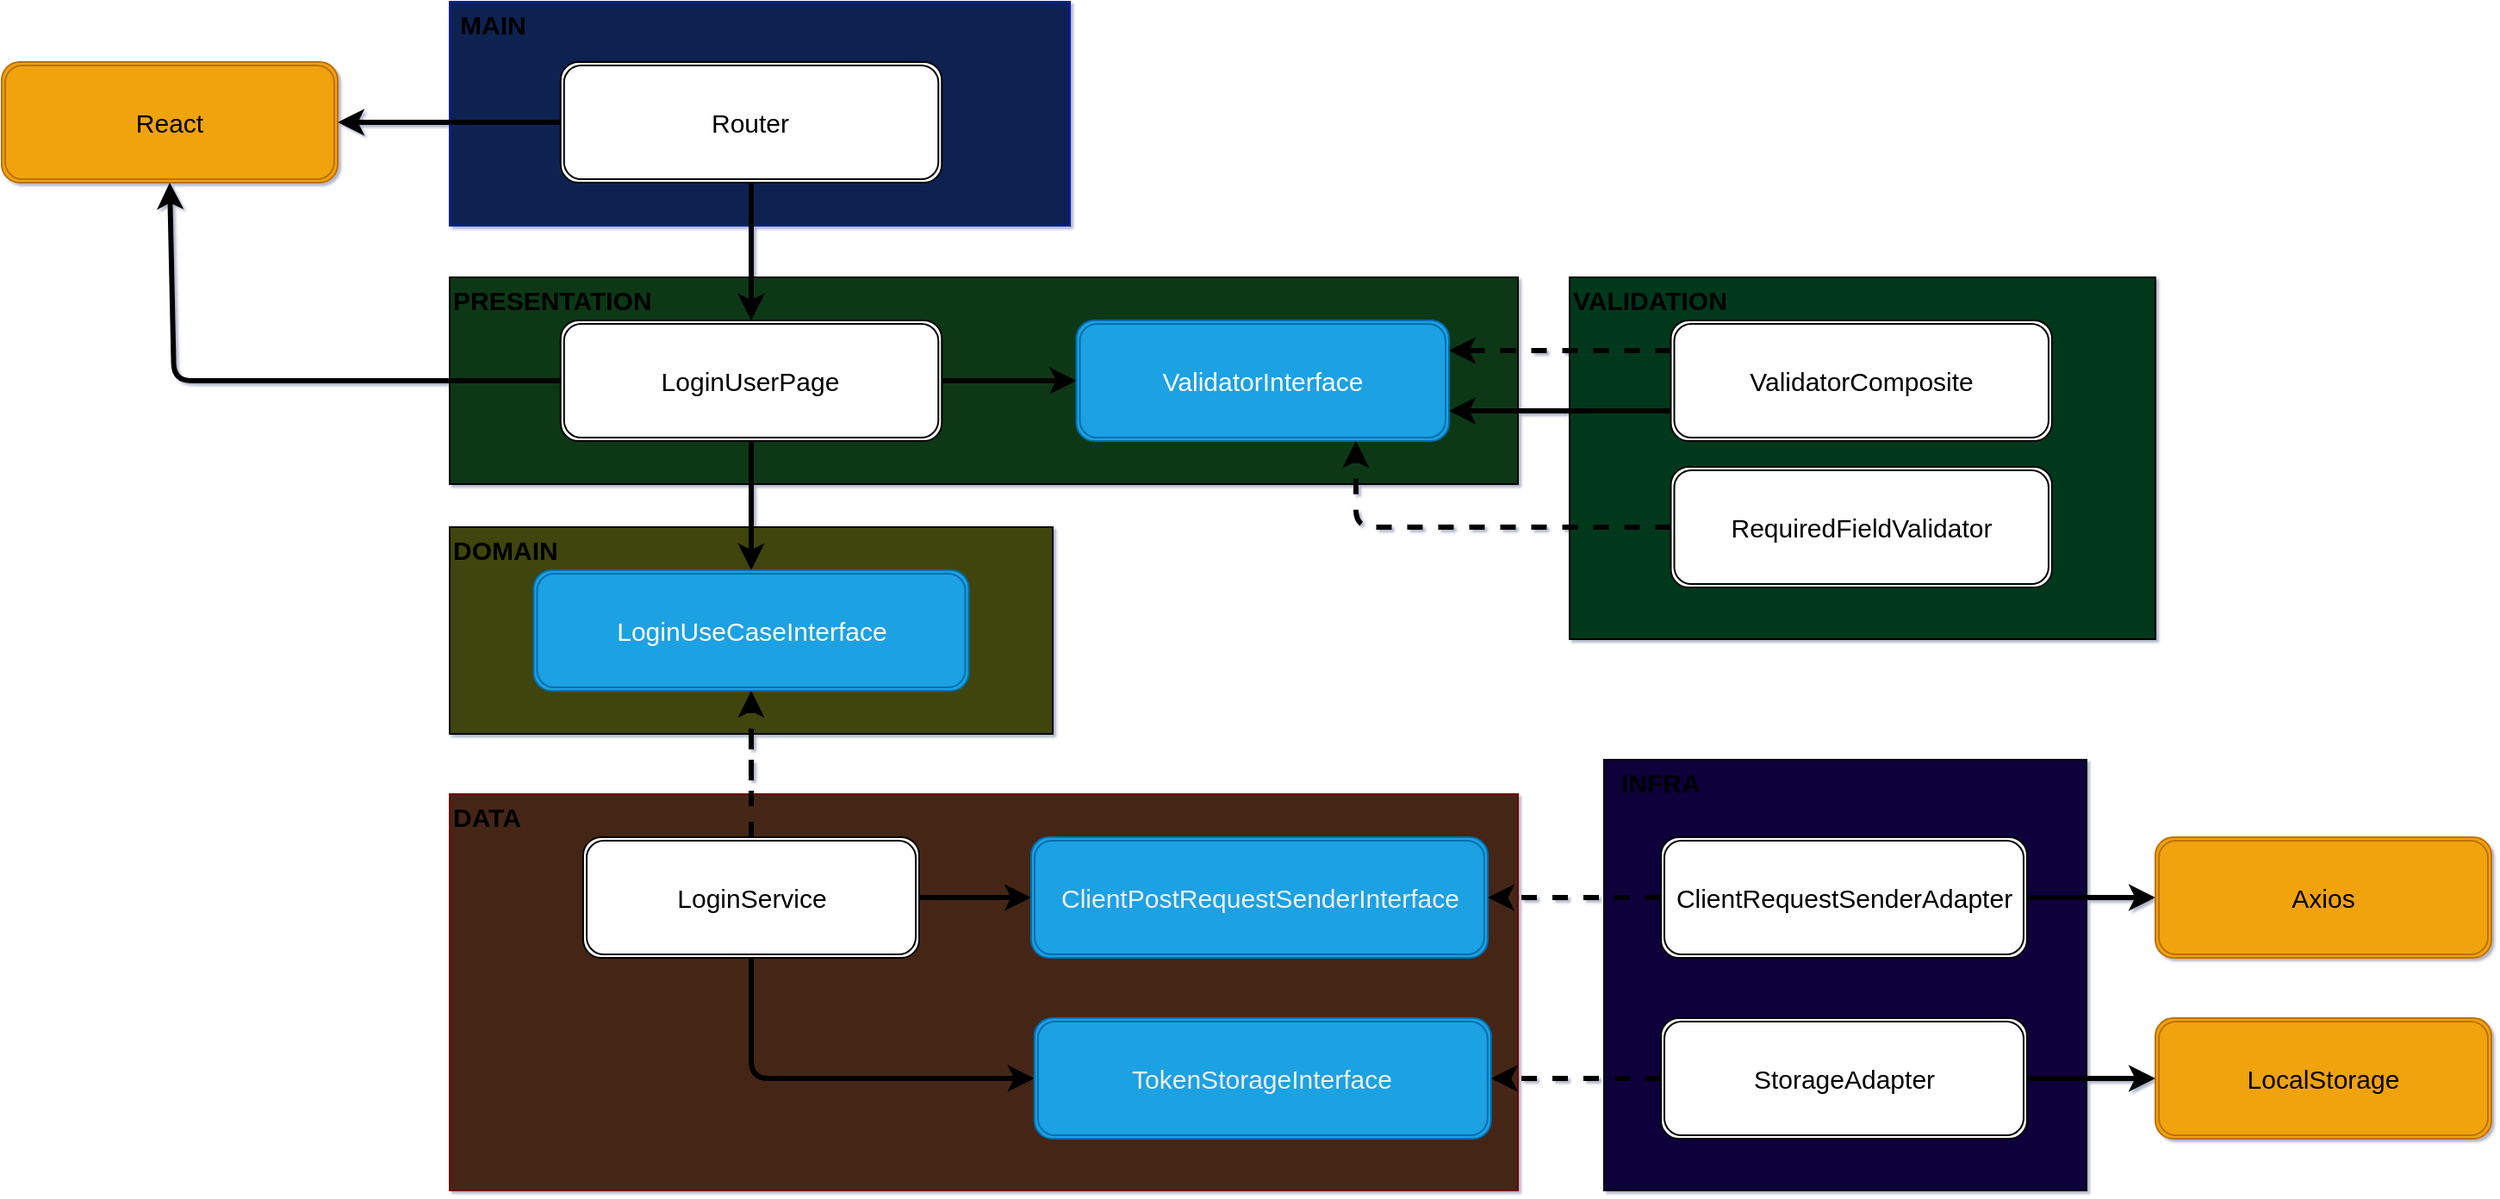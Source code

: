 <mxfile>
    <diagram id="NI4gVl3g9qLXOJn4oS7B" name="Page-1">
        <mxGraphModel dx="1201" dy="1709" grid="1" gridSize="10" guides="1" tooltips="1" connect="1" arrows="1" fold="1" page="1" pageScale="1" pageWidth="850" pageHeight="1100" math="0" shadow="1">
            <root>
                <mxCell id="0"/>
                <mxCell id="1" parent="0"/>
                <mxCell id="21" value="" style="edgeStyle=none;html=1;dashed=1;strokeWidth=3;fontSize=15;" parent="1" source="3" target="9" edge="1">
                    <mxGeometry relative="1" as="geometry"/>
                </mxCell>
                <mxCell id="3" value="" style="rounded=0;whiteSpace=wrap;html=1;fillColor=#41450C;" parent="1" vertex="1">
                    <mxGeometry x="360" y="155" width="350" height="120" as="geometry"/>
                </mxCell>
                <mxCell id="4" value="DOMAIN" style="text;strokeColor=none;fillColor=none;html=1;fontSize=15;fontStyle=1;verticalAlign=middle;align=left;" parent="1" vertex="1">
                    <mxGeometry x="360" y="155" width="60" height="25" as="geometry"/>
                </mxCell>
                <mxCell id="5" value="LoginUseCaseInterface" style="shape=ext;double=1;rounded=1;whiteSpace=wrap;html=1;fontSize=15;fillColor=#1ba1e2;fontColor=#ffffff;strokeColor=#006EAF;" parent="1" vertex="1">
                    <mxGeometry x="408.75" y="180" width="252.5" height="70" as="geometry"/>
                </mxCell>
                <mxCell id="7" value="" style="rounded=0;whiteSpace=wrap;html=1;fillColor=#452616;fontColor=#ffffff;strokeColor=#6F0000;gradientColor=none;shadow=0;" parent="1" vertex="1">
                    <mxGeometry x="360" y="310" width="620" height="230" as="geometry"/>
                </mxCell>
                <mxCell id="8" value="DATA" style="text;strokeColor=none;fillColor=none;html=1;fontSize=15;fontStyle=1;verticalAlign=middle;align=left;" parent="1" vertex="1">
                    <mxGeometry x="360" y="310" width="60" height="25" as="geometry"/>
                </mxCell>
                <mxCell id="10" style="edgeStyle=none;html=1;exitX=0.5;exitY=0;exitDx=0;exitDy=0;entryX=0.5;entryY=1;entryDx=0;entryDy=0;fontSize=15;strokeWidth=3;dashed=1;" parent="1" source="9" target="5" edge="1">
                    <mxGeometry relative="1" as="geometry"/>
                </mxCell>
                <mxCell id="13" style="edgeStyle=none;html=1;exitX=1;exitY=0.5;exitDx=0;exitDy=0;entryX=0;entryY=0.5;entryDx=0;entryDy=0;strokeWidth=3;fontSize=15;" parent="1" source="9" target="12" edge="1">
                    <mxGeometry relative="1" as="geometry"/>
                </mxCell>
                <mxCell id="76" style="edgeStyle=none;html=1;exitX=0.5;exitY=1;exitDx=0;exitDy=0;entryX=0;entryY=0.5;entryDx=0;entryDy=0;strokeWidth=3;" edge="1" parent="1" source="9" target="75">
                    <mxGeometry relative="1" as="geometry">
                        <Array as="points">
                            <mxPoint x="535" y="475"/>
                        </Array>
                    </mxGeometry>
                </mxCell>
                <mxCell id="9" value="LoginService" style="shape=ext;double=1;rounded=1;whiteSpace=wrap;html=1;fontSize=15;glass=0;" parent="1" vertex="1">
                    <mxGeometry x="437.5" y="335" width="195" height="70" as="geometry"/>
                </mxCell>
                <mxCell id="12" value="&lt;span style=&quot;color: rgb(240, 240, 240);&quot;&gt;ClientPostRequestSenderInterface&lt;/span&gt;" style="shape=ext;double=1;rounded=1;whiteSpace=wrap;html=1;fontSize=15;fillColor=#1ba1e2;fontColor=#ffffff;strokeColor=#006EAF;" parent="1" vertex="1">
                    <mxGeometry x="697.5" y="335" width="265" height="70" as="geometry"/>
                </mxCell>
                <mxCell id="14" value="" style="rounded=0;whiteSpace=wrap;html=1;fillColor=#0E003B;" parent="1" vertex="1">
                    <mxGeometry x="1030" y="290" width="280" height="250" as="geometry"/>
                </mxCell>
                <mxCell id="15" value="INFRA" style="text;strokeColor=none;fillColor=none;html=1;fontSize=15;fontStyle=1;verticalAlign=middle;align=left;" parent="1" vertex="1">
                    <mxGeometry x="1037.5" y="290" width="60" height="25" as="geometry"/>
                </mxCell>
                <mxCell id="78" style="edgeStyle=none;html=1;exitX=1;exitY=0.5;exitDx=0;exitDy=0;entryX=0;entryY=0.5;entryDx=0;entryDy=0;strokeWidth=3;" edge="1" parent="1" source="17" target="18">
                    <mxGeometry relative="1" as="geometry"/>
                </mxCell>
                <mxCell id="80" style="edgeStyle=none;html=1;exitX=0;exitY=0.5;exitDx=0;exitDy=0;entryX=1;entryY=0.5;entryDx=0;entryDy=0;strokeWidth=3;dashed=1;" edge="1" parent="1" source="17" target="12">
                    <mxGeometry relative="1" as="geometry"/>
                </mxCell>
                <mxCell id="17" value="ClientRequestSenderAdapter" style="shape=ext;double=1;rounded=1;whiteSpace=wrap;html=1;fontSize=15;" parent="1" vertex="1">
                    <mxGeometry x="1063" y="335" width="212.5" height="70" as="geometry"/>
                </mxCell>
                <mxCell id="18" value="Axios" style="shape=ext;double=1;rounded=1;whiteSpace=wrap;html=1;fontSize=15;fillColor=#f0a30a;fontColor=#000000;strokeColor=#BD7000;" parent="1" vertex="1">
                    <mxGeometry x="1350" y="335" width="195" height="70" as="geometry"/>
                </mxCell>
                <mxCell id="22" value="" style="rounded=0;whiteSpace=wrap;html=1;fillColor=#083815;" parent="1" vertex="1">
                    <mxGeometry x="360" y="10" width="620" height="120" as="geometry"/>
                </mxCell>
                <mxCell id="23" value="PRESENTATION" style="text;strokeColor=none;fillColor=none;html=1;fontSize=15;fontStyle=1;verticalAlign=middle;align=left;" parent="1" vertex="1">
                    <mxGeometry x="360" y="10" width="60" height="25" as="geometry"/>
                </mxCell>
                <mxCell id="30" style="edgeStyle=none;html=1;exitX=1;exitY=0.5;exitDx=0;exitDy=0;entryX=0;entryY=0.5;entryDx=0;entryDy=0;strokeWidth=3;fontSize=15;" parent="1" source="24" target="29" edge="1">
                    <mxGeometry relative="1" as="geometry"/>
                </mxCell>
                <mxCell id="31" style="edgeStyle=none;html=1;exitX=0.5;exitY=1;exitDx=0;exitDy=0;entryX=0.5;entryY=0;entryDx=0;entryDy=0;strokeWidth=3;fontSize=15;" parent="1" source="24" target="5" edge="1">
                    <mxGeometry relative="1" as="geometry"/>
                </mxCell>
                <mxCell id="69" style="edgeStyle=none;html=1;exitX=0;exitY=0.5;exitDx=0;exitDy=0;entryX=0.5;entryY=1;entryDx=0;entryDy=0;strokeWidth=3;fontSize=15;" parent="1" source="24" target="68" edge="1">
                    <mxGeometry relative="1" as="geometry">
                        <Array as="points">
                            <mxPoint x="200" y="70"/>
                        </Array>
                    </mxGeometry>
                </mxCell>
                <mxCell id="24" value="LoginUserPage" style="shape=ext;double=1;rounded=1;whiteSpace=wrap;html=1;fontSize=15;" parent="1" vertex="1">
                    <mxGeometry x="424.38" y="35" width="221.25" height="70" as="geometry"/>
                </mxCell>
                <mxCell id="29" value="ValidatorInterface" style="shape=ext;double=1;rounded=1;whiteSpace=wrap;html=1;fontSize=15;fillColor=#1ba1e2;fontColor=#ffffff;strokeColor=#006EAF;" parent="1" vertex="1">
                    <mxGeometry x="723.75" y="35" width="216.25" height="70" as="geometry"/>
                </mxCell>
                <mxCell id="36" value="" style="rounded=0;whiteSpace=wrap;html=1;fillColor=#0b2251;fontColor=#ffffff;strokeColor=#001DBC;" parent="1" vertex="1">
                    <mxGeometry x="360" y="-150" width="360" height="130" as="geometry"/>
                </mxCell>
                <mxCell id="37" value="MAIN" style="text;strokeColor=none;fillColor=none;html=1;fontSize=15;fontStyle=1;verticalAlign=middle;align=left;" parent="1" vertex="1">
                    <mxGeometry x="364.38" y="-150" width="60" height="25" as="geometry"/>
                </mxCell>
                <mxCell id="65" style="edgeStyle=none;html=1;exitX=0.5;exitY=1;exitDx=0;exitDy=0;entryX=0.5;entryY=0;entryDx=0;entryDy=0;strokeWidth=3;fontSize=15;" parent="1" source="39" target="24" edge="1">
                    <mxGeometry relative="1" as="geometry"/>
                </mxCell>
                <mxCell id="70" style="edgeStyle=none;html=1;exitX=0;exitY=0.5;exitDx=0;exitDy=0;entryX=1;entryY=0.5;entryDx=0;entryDy=0;strokeWidth=3;fontSize=15;" parent="1" source="39" target="68" edge="1">
                    <mxGeometry relative="1" as="geometry"/>
                </mxCell>
                <mxCell id="39" value="Router" style="shape=ext;double=1;rounded=1;whiteSpace=wrap;html=1;fontSize=15;" parent="1" vertex="1">
                    <mxGeometry x="424.38" y="-115" width="221.25" height="70" as="geometry"/>
                </mxCell>
                <mxCell id="45" value="" style="rounded=0;whiteSpace=wrap;html=1;fillColor=#06381A;" parent="1" vertex="1">
                    <mxGeometry x="1010" y="10" width="340" height="210" as="geometry"/>
                </mxCell>
                <mxCell id="46" value="VALIDATION" style="text;strokeColor=none;fillColor=none;html=1;fontSize=15;fontStyle=1;verticalAlign=middle;align=left;" parent="1" vertex="1">
                    <mxGeometry x="1010" y="10" width="60" height="25" as="geometry"/>
                </mxCell>
                <mxCell id="61" style="edgeStyle=none;html=1;exitX=0;exitY=0.25;exitDx=0;exitDy=0;strokeWidth=3;fontSize=15;dashed=1;entryX=1;entryY=0.25;entryDx=0;entryDy=0;" parent="1" source="48" target="29" edge="1">
                    <mxGeometry relative="1" as="geometry"/>
                </mxCell>
                <mxCell id="72" style="edgeStyle=none;html=1;exitX=0;exitY=0.75;exitDx=0;exitDy=0;entryX=1;entryY=0.75;entryDx=0;entryDy=0;strokeWidth=3;fontSize=15;" parent="1" source="48" target="29" edge="1">
                    <mxGeometry relative="1" as="geometry"/>
                </mxCell>
                <mxCell id="48" value="ValidatorComposite" style="shape=ext;double=1;rounded=1;whiteSpace=wrap;html=1;fontSize=15;" parent="1" vertex="1">
                    <mxGeometry x="1068.75" y="35" width="221.25" height="70" as="geometry"/>
                </mxCell>
                <mxCell id="62" style="edgeStyle=none;html=1;exitX=0;exitY=0.5;exitDx=0;exitDy=0;entryX=0.75;entryY=1;entryDx=0;entryDy=0;dashed=1;strokeWidth=3;fontSize=15;" parent="1" source="51" target="29" edge="1">
                    <mxGeometry relative="1" as="geometry">
                        <Array as="points">
                            <mxPoint x="886" y="155"/>
                        </Array>
                    </mxGeometry>
                </mxCell>
                <mxCell id="51" value="RequiredFieldValidator" style="shape=ext;double=1;rounded=1;whiteSpace=wrap;html=1;fontSize=15;" parent="1" vertex="1">
                    <mxGeometry x="1068.75" y="120" width="221.25" height="70" as="geometry"/>
                </mxCell>
                <mxCell id="68" value="React" style="shape=ext;double=1;rounded=1;whiteSpace=wrap;html=1;fontSize=15;fillColor=#f0a30a;fontColor=#000000;strokeColor=#BD7000;" parent="1" vertex="1">
                    <mxGeometry x="100" y="-115" width="195" height="70" as="geometry"/>
                </mxCell>
                <mxCell id="74" value="LocalStorage" style="shape=ext;double=1;rounded=1;whiteSpace=wrap;html=1;fontSize=15;fillColor=#f0a30a;fontColor=#000000;strokeColor=#BD7000;" vertex="1" parent="1">
                    <mxGeometry x="1350" y="440" width="195" height="70" as="geometry"/>
                </mxCell>
                <mxCell id="75" value="&lt;span style=&quot;color: rgb(240, 240, 240);&quot;&gt;TokenStorageInterface&lt;/span&gt;" style="shape=ext;double=1;rounded=1;whiteSpace=wrap;html=1;fontSize=15;fillColor=#1ba1e2;fontColor=#ffffff;strokeColor=#006EAF;" vertex="1" parent="1">
                    <mxGeometry x="699.38" y="440" width="265" height="70" as="geometry"/>
                </mxCell>
                <mxCell id="79" style="edgeStyle=none;html=1;exitX=1;exitY=0.5;exitDx=0;exitDy=0;entryX=0;entryY=0.5;entryDx=0;entryDy=0;strokeWidth=3;" edge="1" parent="1" source="77" target="74">
                    <mxGeometry relative="1" as="geometry"/>
                </mxCell>
                <mxCell id="81" style="edgeStyle=none;html=1;exitX=0;exitY=0.5;exitDx=0;exitDy=0;dashed=1;strokeWidth=3;" edge="1" parent="1" source="77" target="75">
                    <mxGeometry relative="1" as="geometry"/>
                </mxCell>
                <mxCell id="77" value="StorageAdapter" style="shape=ext;double=1;rounded=1;whiteSpace=wrap;html=1;fontSize=15;" vertex="1" parent="1">
                    <mxGeometry x="1063" y="440" width="212.5" height="70" as="geometry"/>
                </mxCell>
            </root>
        </mxGraphModel>
    </diagram>
</mxfile>